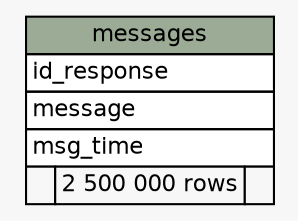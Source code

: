 // dot 2.38.0 on Windows 10 10.0
// SchemaSpy rev 590
digraph "messages" {
  graph [
    rankdir="RL"
    bgcolor="#f7f7f7"
    nodesep="0.18"
    ranksep="0.46"
    fontname="Helvetica"
    fontsize="11"
  ];
  node [
    fontname="Helvetica"
    fontsize="11"
    shape="plaintext"
  ];
  edge [
    arrowsize="0.8"
  ];
  "messages" [
    label=<
    <TABLE BORDER="0" CELLBORDER="1" CELLSPACING="0" BGCOLOR="#ffffff">
      <TR><TD COLSPAN="3" BGCOLOR="#9bab96" ALIGN="CENTER">messages</TD></TR>
      <TR><TD PORT="id_response" COLSPAN="3" ALIGN="LEFT">id_response</TD></TR>
      <TR><TD PORT="message" COLSPAN="3" ALIGN="LEFT">message</TD></TR>
      <TR><TD PORT="msg_time" COLSPAN="3" ALIGN="LEFT">msg_time</TD></TR>
      <TR><TD ALIGN="LEFT" BGCOLOR="#f7f7f7">  </TD><TD ALIGN="RIGHT" BGCOLOR="#f7f7f7">2 500 000 rows</TD><TD ALIGN="RIGHT" BGCOLOR="#f7f7f7">  </TD></TR>
    </TABLE>>
    URL="tables/messages.html"
    tooltip="messages"
  ];
}
